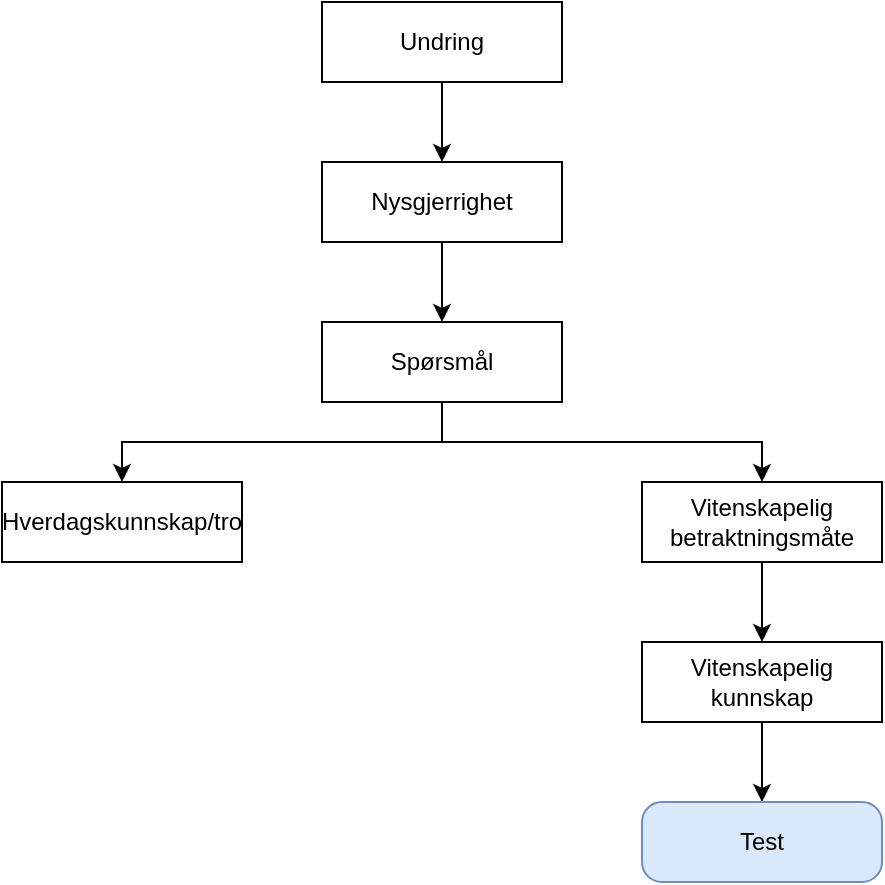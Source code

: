 <mxfile version="26.0.4">
  <diagram name="Page-1" id="d8aq2GzOtjKwttHOvUNc">
    <mxGraphModel dx="1299" dy="820" grid="1" gridSize="10" guides="1" tooltips="1" connect="1" arrows="1" fold="1" page="1" pageScale="1" pageWidth="827" pageHeight="1169" math="0" shadow="0">
      <root>
        <mxCell id="0" />
        <mxCell id="1" parent="0" />
        <mxCell id="2kLefqoJjBNyUL4bn4Bv-8" style="edgeStyle=orthogonalEdgeStyle;rounded=0;orthogonalLoop=1;jettySize=auto;html=1;exitX=0.5;exitY=1;exitDx=0;exitDy=0;entryX=0.5;entryY=0;entryDx=0;entryDy=0;" edge="1" parent="1" source="2kLefqoJjBNyUL4bn4Bv-1" target="2kLefqoJjBNyUL4bn4Bv-2">
          <mxGeometry relative="1" as="geometry" />
        </mxCell>
        <mxCell id="2kLefqoJjBNyUL4bn4Bv-1" value="Undring" style="rounded=0;whiteSpace=wrap;html=1;" vertex="1" parent="1">
          <mxGeometry x="120" y="200" width="120" height="40" as="geometry" />
        </mxCell>
        <mxCell id="2kLefqoJjBNyUL4bn4Bv-9" style="edgeStyle=orthogonalEdgeStyle;rounded=0;orthogonalLoop=1;jettySize=auto;html=1;exitX=0.5;exitY=1;exitDx=0;exitDy=0;entryX=0.5;entryY=0;entryDx=0;entryDy=0;" edge="1" parent="1" source="2kLefqoJjBNyUL4bn4Bv-2" target="2kLefqoJjBNyUL4bn4Bv-3">
          <mxGeometry relative="1" as="geometry" />
        </mxCell>
        <mxCell id="2kLefqoJjBNyUL4bn4Bv-2" value="Nysgjerrighet" style="rounded=0;whiteSpace=wrap;html=1;" vertex="1" parent="1">
          <mxGeometry x="120" y="280" width="120" height="40" as="geometry" />
        </mxCell>
        <mxCell id="2kLefqoJjBNyUL4bn4Bv-10" style="edgeStyle=orthogonalEdgeStyle;rounded=0;orthogonalLoop=1;jettySize=auto;html=1;exitX=0.5;exitY=1;exitDx=0;exitDy=0;entryX=0.5;entryY=0;entryDx=0;entryDy=0;" edge="1" parent="1" source="2kLefqoJjBNyUL4bn4Bv-3" target="2kLefqoJjBNyUL4bn4Bv-4">
          <mxGeometry relative="1" as="geometry" />
        </mxCell>
        <mxCell id="2kLefqoJjBNyUL4bn4Bv-11" style="edgeStyle=orthogonalEdgeStyle;rounded=0;orthogonalLoop=1;jettySize=auto;html=1;exitX=0.5;exitY=1;exitDx=0;exitDy=0;entryX=0.5;entryY=0;entryDx=0;entryDy=0;" edge="1" parent="1" source="2kLefqoJjBNyUL4bn4Bv-3" target="2kLefqoJjBNyUL4bn4Bv-5">
          <mxGeometry relative="1" as="geometry" />
        </mxCell>
        <mxCell id="2kLefqoJjBNyUL4bn4Bv-3" value="Spørsmål" style="rounded=0;whiteSpace=wrap;html=1;" vertex="1" parent="1">
          <mxGeometry x="120" y="360" width="120" height="40" as="geometry" />
        </mxCell>
        <mxCell id="2kLefqoJjBNyUL4bn4Bv-4" value="Hverdagskunnskap/tro" style="rounded=0;whiteSpace=wrap;html=1;" vertex="1" parent="1">
          <mxGeometry x="-40" y="440" width="120" height="40" as="geometry" />
        </mxCell>
        <mxCell id="2kLefqoJjBNyUL4bn4Bv-12" style="edgeStyle=orthogonalEdgeStyle;rounded=0;orthogonalLoop=1;jettySize=auto;html=1;exitX=0.5;exitY=1;exitDx=0;exitDy=0;entryX=0.5;entryY=0;entryDx=0;entryDy=0;" edge="1" parent="1" source="2kLefqoJjBNyUL4bn4Bv-5" target="2kLefqoJjBNyUL4bn4Bv-6">
          <mxGeometry relative="1" as="geometry" />
        </mxCell>
        <mxCell id="2kLefqoJjBNyUL4bn4Bv-5" value="Vitenskapelig betraktningsmåte" style="rounded=0;whiteSpace=wrap;html=1;" vertex="1" parent="1">
          <mxGeometry x="280" y="440" width="120" height="40" as="geometry" />
        </mxCell>
        <mxCell id="2kLefqoJjBNyUL4bn4Bv-13" style="edgeStyle=orthogonalEdgeStyle;rounded=0;orthogonalLoop=1;jettySize=auto;html=1;exitX=0.5;exitY=1;exitDx=0;exitDy=0;entryX=0.5;entryY=0;entryDx=0;entryDy=0;" edge="1" parent="1" source="2kLefqoJjBNyUL4bn4Bv-6" target="2kLefqoJjBNyUL4bn4Bv-7">
          <mxGeometry relative="1" as="geometry" />
        </mxCell>
        <mxCell id="2kLefqoJjBNyUL4bn4Bv-6" value="Vitenskapelig kunnskap" style="rounded=0;whiteSpace=wrap;html=1;" vertex="1" parent="1">
          <mxGeometry x="280" y="520" width="120" height="40" as="geometry" />
        </mxCell>
        <mxCell id="2kLefqoJjBNyUL4bn4Bv-7" value="Test" style="rounded=1;whiteSpace=wrap;html=1;fillColor=#dae8fc;strokeColor=#6c8ebf;arcSize=25;" vertex="1" parent="1">
          <mxGeometry x="280" y="600" width="120" height="40" as="geometry" />
        </mxCell>
      </root>
    </mxGraphModel>
  </diagram>
</mxfile>
